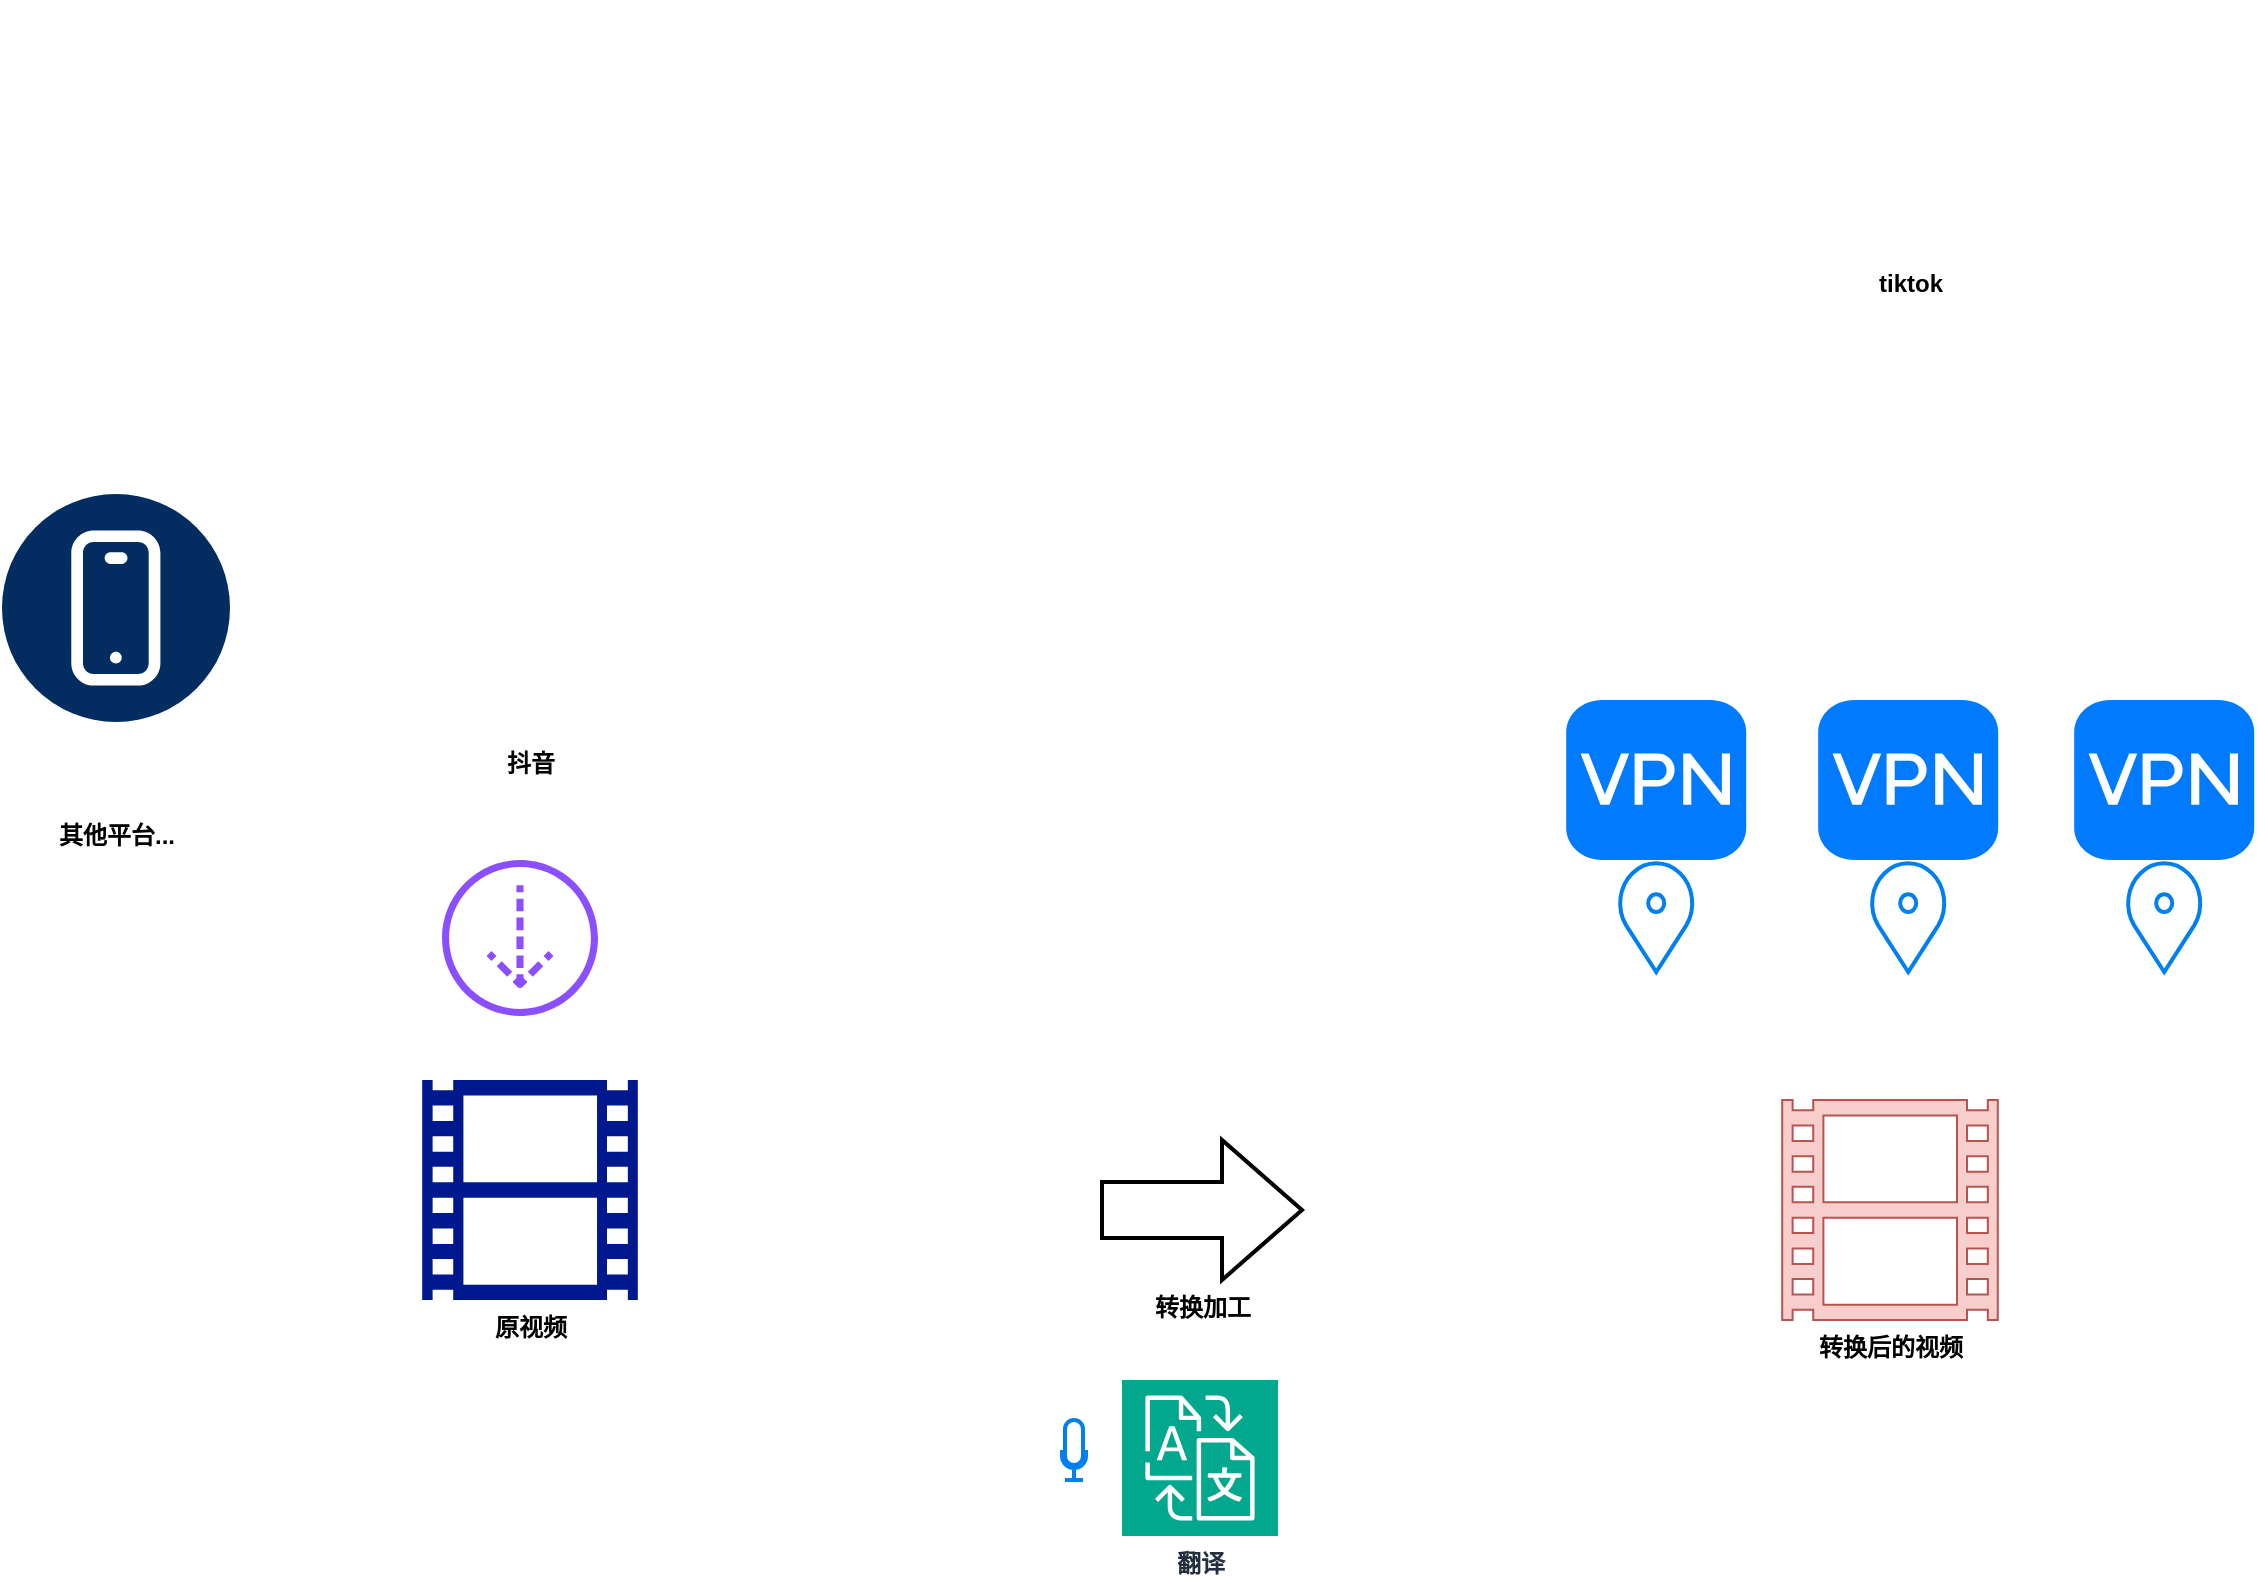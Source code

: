 <mxfile version="24.2.8" type="github">
  <diagram name="第 1 页" id="gKxBTXRnxPEfnF-mkXzo">
    <mxGraphModel dx="1797" dy="1118" grid="1" gridSize="10" guides="1" tooltips="1" connect="1" arrows="1" fold="1" page="0" pageScale="1" pageWidth="827" pageHeight="1169" math="0" shadow="0">
      <root>
        <mxCell id="0" />
        <mxCell id="1" parent="0" />
        <mxCell id="DS_nnCU_m6ZL4kmz9mKp-2" value="tiktok" style="shape=image;html=1;verticalAlign=top;verticalLabelPosition=bottom;labelBackgroundColor=#ffffff;imageAspect=0;aspect=fixed;image=https://cdn0.iconfinder.com/data/icons/logos-brands-7/512/TikTok_logo_app0-128.png;fontStyle=1" vertex="1" parent="1">
          <mxGeometry x="550.1" y="-30" width="128" height="128" as="geometry" />
        </mxCell>
        <mxCell id="DS_nnCU_m6ZL4kmz9mKp-3" value="抖音" style="shape=image;html=1;verticalAlign=top;verticalLabelPosition=bottom;labelBackgroundColor=#ffffff;imageAspect=0;aspect=fixed;image=https://cdn2.iconfinder.com/data/icons/social-media-2421/512/TikTok-128.png;fontStyle=1" vertex="1" parent="1">
          <mxGeometry x="-140" y="210" width="128" height="128" as="geometry" />
        </mxCell>
        <mxCell id="DS_nnCU_m6ZL4kmz9mKp-4" value="" style="sketch=0;outlineConnect=0;fontColor=#232F3E;gradientColor=none;fillColor=#8C4FFF;strokeColor=none;dashed=0;verticalLabelPosition=bottom;verticalAlign=top;align=center;html=1;fontSize=12;fontStyle=1;aspect=fixed;pointerEvents=1;shape=mxgraph.aws4.download_distribution;" vertex="1" parent="1">
          <mxGeometry x="-120" y="400" width="78" height="78" as="geometry" />
        </mxCell>
        <mxCell id="DS_nnCU_m6ZL4kmz9mKp-5" value="原视频" style="sketch=0;aspect=fixed;pointerEvents=1;shadow=0;dashed=0;html=1;strokeColor=none;labelPosition=center;verticalLabelPosition=bottom;verticalAlign=top;align=center;fillColor=#00188D;shape=mxgraph.mscae.general.video;fontStyle=1" vertex="1" parent="1">
          <mxGeometry x="-129.9" y="510" width="107.8" height="110" as="geometry" />
        </mxCell>
        <mxCell id="DS_nnCU_m6ZL4kmz9mKp-6" value="转换加工" style="verticalLabelPosition=bottom;verticalAlign=top;html=1;strokeWidth=2;shape=mxgraph.arrows2.arrow;dy=0.6;dx=40;notch=0;fontStyle=1" vertex="1" parent="1">
          <mxGeometry x="210" y="540" width="100" height="70" as="geometry" />
        </mxCell>
        <mxCell id="DS_nnCU_m6ZL4kmz9mKp-7" value="转换后的视频" style="sketch=0;aspect=fixed;pointerEvents=1;shadow=0;dashed=0;html=1;strokeColor=#b85450;labelPosition=center;verticalLabelPosition=bottom;verticalAlign=top;align=center;fillColor=#f8cecc;shape=mxgraph.mscae.general.video;fontStyle=1" vertex="1" parent="1">
          <mxGeometry x="550.1" y="520" width="107.8" height="110" as="geometry" />
        </mxCell>
        <mxCell id="DS_nnCU_m6ZL4kmz9mKp-11" value="" style="shape=image;html=1;verticalAlign=top;verticalLabelPosition=bottom;labelBackgroundColor=#ffffff;imageAspect=0;aspect=fixed;image=https://cdn4.iconfinder.com/data/icons/ionicons/512/icon-ios7-cloud-upload-outline-128.png;fontStyle=1" vertex="1" parent="1">
          <mxGeometry x="550.1" y="140" width="128" height="128" as="geometry" />
        </mxCell>
        <mxCell id="DS_nnCU_m6ZL4kmz9mKp-13" value="" style="html=1;strokeWidth=1;shadow=0;dashed=0;shape=mxgraph.ios7.misc.vpn;fillColor=#007AFF;strokeColor=none;buttonText=;strokeColor2=#222222;fontColor=#222222;fontSize=8;verticalLabelPosition=bottom;verticalAlign=top;align=center;sketch=0;fontStyle=1" vertex="1" parent="1">
          <mxGeometry x="442.1" y="320" width="90" height="80" as="geometry" />
        </mxCell>
        <mxCell id="DS_nnCU_m6ZL4kmz9mKp-14" value="" style="html=1;verticalLabelPosition=bottom;align=center;labelBackgroundColor=#ffffff;verticalAlign=top;strokeWidth=2;strokeColor=#0080F0;shadow=0;dashed=0;shape=mxgraph.ios7.icons.location;fontStyle=1" vertex="1" parent="1">
          <mxGeometry x="467.1" y="400" width="40" height="56" as="geometry" />
        </mxCell>
        <mxCell id="Aro0WhaAPybclMaAQVDt-4" value="" style="html=1;strokeWidth=1;shadow=0;dashed=0;shape=mxgraph.ios7.misc.vpn;fillColor=#007AFF;strokeColor=none;buttonText=;strokeColor2=#222222;fontColor=#222222;fontSize=8;verticalLabelPosition=bottom;verticalAlign=top;align=center;sketch=0;fontStyle=1" vertex="1" parent="1">
          <mxGeometry x="568.1" y="320" width="90" height="80" as="geometry" />
        </mxCell>
        <mxCell id="Aro0WhaAPybclMaAQVDt-5" value="" style="html=1;verticalLabelPosition=bottom;align=center;labelBackgroundColor=#ffffff;verticalAlign=top;strokeWidth=2;strokeColor=#0080F0;shadow=0;dashed=0;shape=mxgraph.ios7.icons.location;fontStyle=1" vertex="1" parent="1">
          <mxGeometry x="593.1" y="400" width="40" height="56" as="geometry" />
        </mxCell>
        <mxCell id="Aro0WhaAPybclMaAQVDt-6" value="" style="html=1;strokeWidth=1;shadow=0;dashed=0;shape=mxgraph.ios7.misc.vpn;fillColor=#007AFF;strokeColor=none;buttonText=;strokeColor2=#222222;fontColor=#222222;fontSize=8;verticalLabelPosition=bottom;verticalAlign=top;align=center;sketch=0;fontStyle=1" vertex="1" parent="1">
          <mxGeometry x="696.1" y="320" width="90" height="80" as="geometry" />
        </mxCell>
        <mxCell id="Aro0WhaAPybclMaAQVDt-7" value="" style="html=1;verticalLabelPosition=bottom;align=center;labelBackgroundColor=#ffffff;verticalAlign=top;strokeWidth=2;strokeColor=#0080F0;shadow=0;dashed=0;shape=mxgraph.ios7.icons.location;fontStyle=1" vertex="1" parent="1">
          <mxGeometry x="721.1" y="400" width="40" height="56" as="geometry" />
        </mxCell>
        <mxCell id="Aro0WhaAPybclMaAQVDt-9" value="" style="html=1;verticalLabelPosition=bottom;align=center;labelBackgroundColor=#ffffff;verticalAlign=top;strokeWidth=2;strokeColor=#0080F0;shadow=0;dashed=0;shape=mxgraph.ios7.icons.microphone;fontStyle=1" vertex="1" parent="1">
          <mxGeometry x="190" y="680" width="12" height="30" as="geometry" />
        </mxCell>
        <mxCell id="Aro0WhaAPybclMaAQVDt-11" value="翻译" style="sketch=0;points=[[0,0,0],[0.25,0,0],[0.5,0,0],[0.75,0,0],[1,0,0],[0,1,0],[0.25,1,0],[0.5,1,0],[0.75,1,0],[1,1,0],[0,0.25,0],[0,0.5,0],[0,0.75,0],[1,0.25,0],[1,0.5,0],[1,0.75,0]];outlineConnect=0;fontColor=#232F3E;fillColor=#01A88D;strokeColor=#ffffff;dashed=0;verticalLabelPosition=bottom;verticalAlign=top;align=center;html=1;fontSize=12;fontStyle=1;aspect=fixed;shape=mxgraph.aws4.resourceIcon;resIcon=mxgraph.aws4.translate;" vertex="1" parent="1">
          <mxGeometry x="220" y="660" width="78" height="78" as="geometry" />
        </mxCell>
        <mxCell id="Aro0WhaAPybclMaAQVDt-12" value="其他平台..." style="verticalLabelPosition=bottom;aspect=fixed;html=1;shape=mxgraph.salesforce.apps2;fontStyle=1" vertex="1" parent="1">
          <mxGeometry x="-340" y="217" width="114" height="114" as="geometry" />
        </mxCell>
      </root>
    </mxGraphModel>
  </diagram>
</mxfile>

